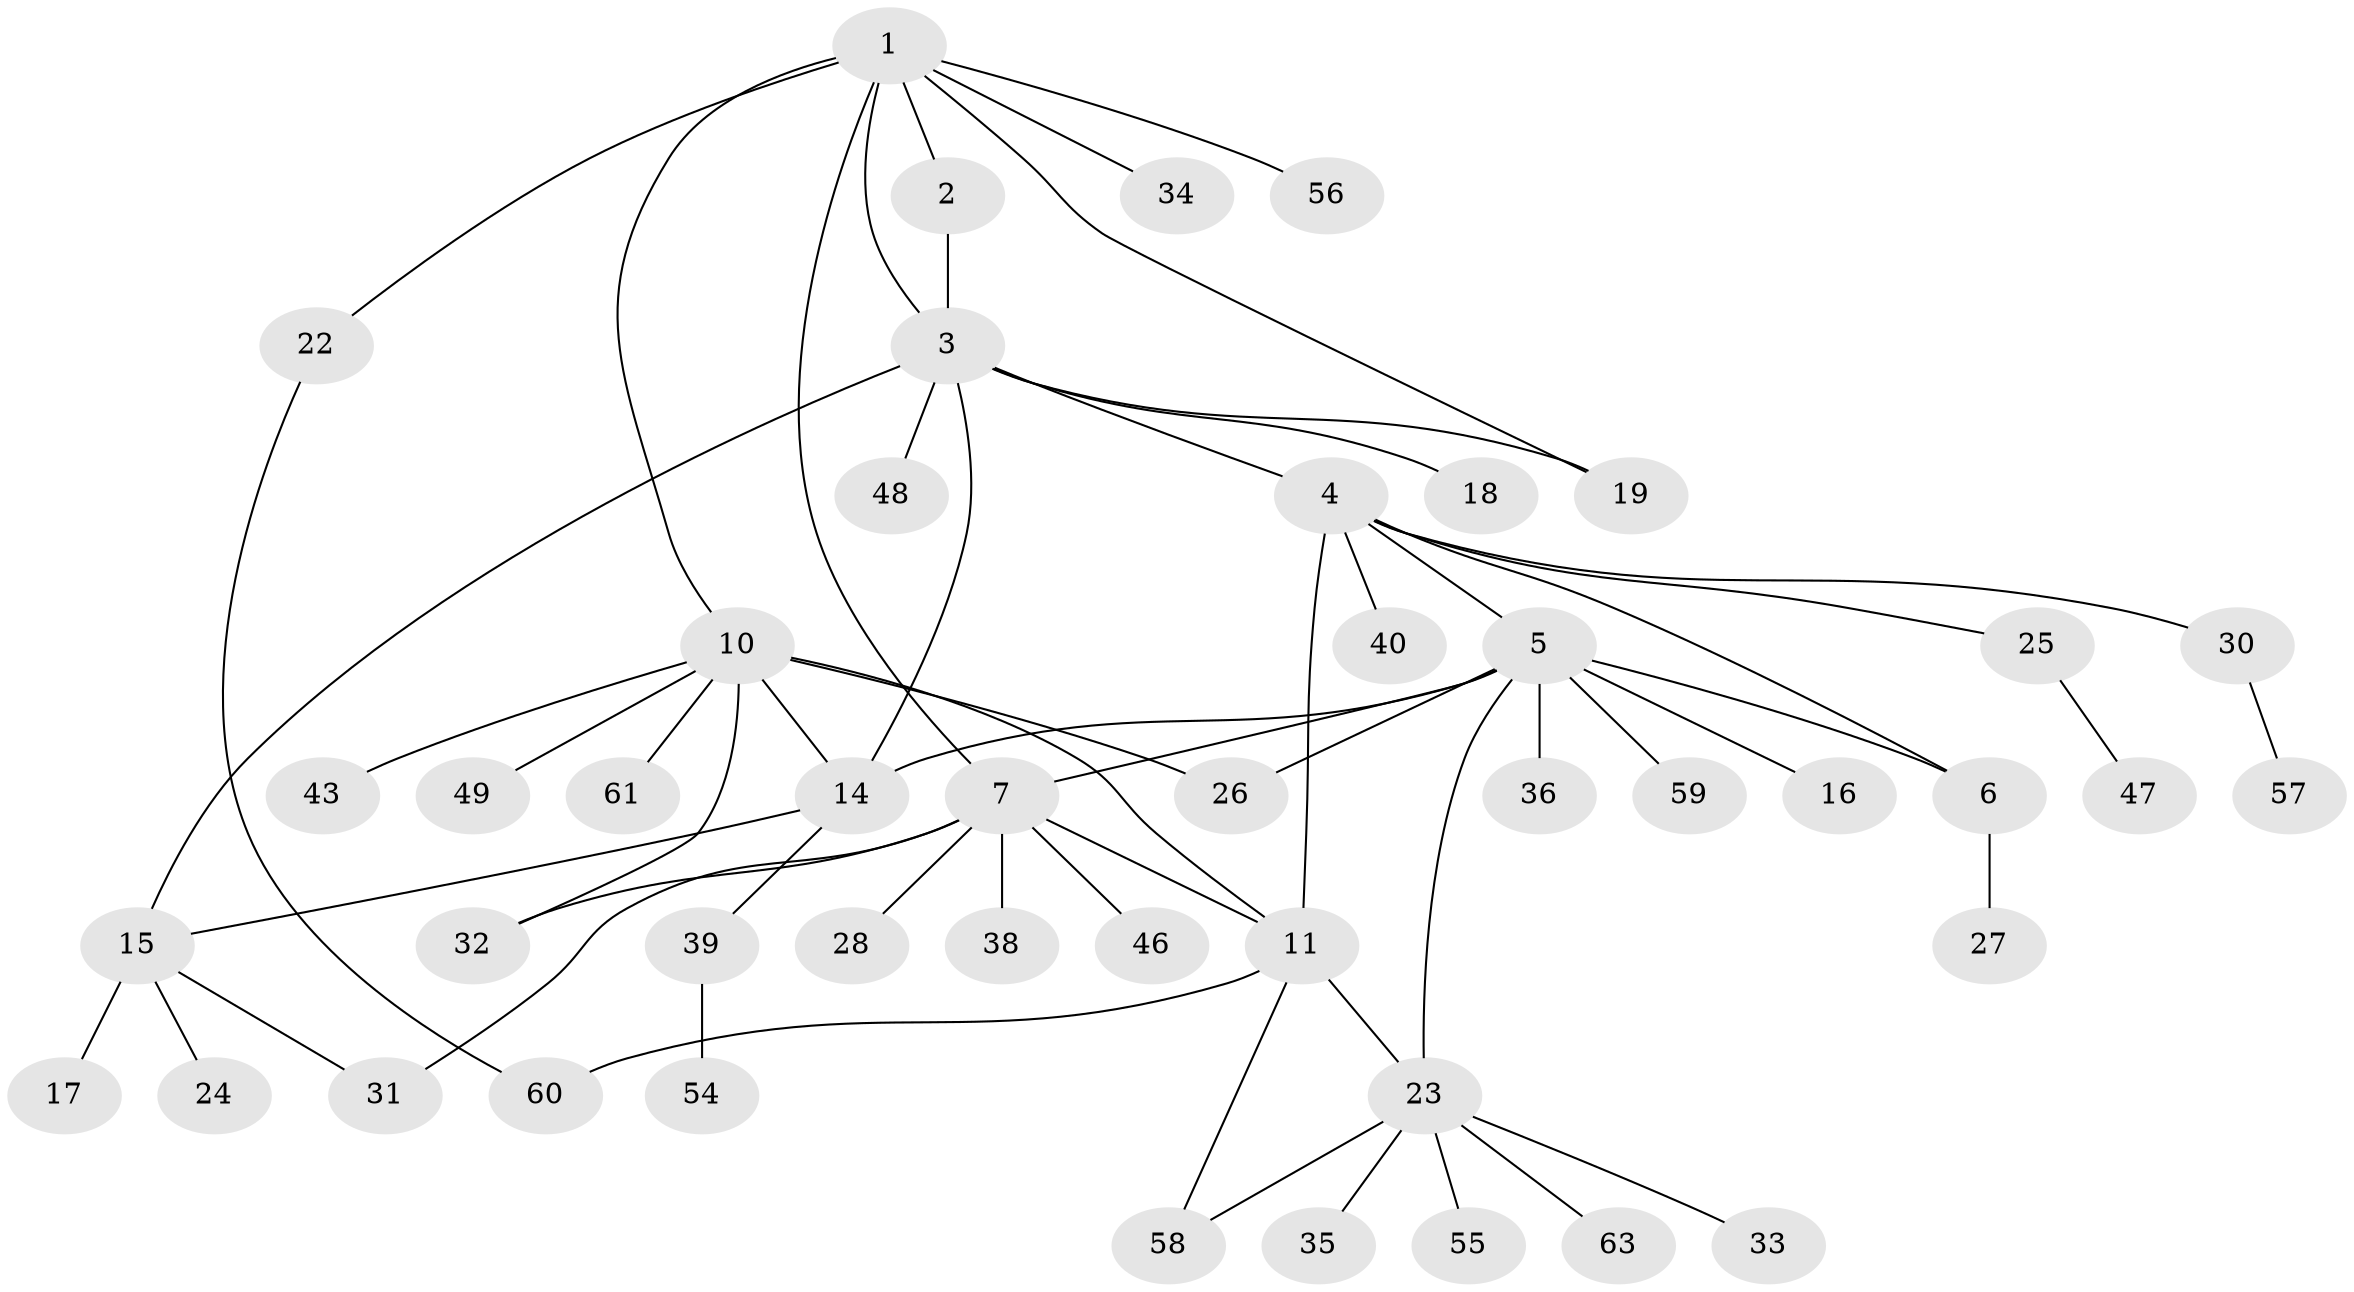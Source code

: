 // Generated by graph-tools (version 1.1) at 2025/24/03/03/25 07:24:13]
// undirected, 46 vertices, 60 edges
graph export_dot {
graph [start="1"]
  node [color=gray90,style=filled];
  1 [super="+52"];
  2 [super="+45"];
  3 [super="+13"];
  4 [super="+20"];
  5 [super="+9"];
  6;
  7 [super="+8"];
  10 [super="+12"];
  11 [super="+29"];
  14 [super="+51"];
  15 [super="+21"];
  16;
  17;
  18;
  19;
  22 [super="+44"];
  23 [super="+37"];
  24 [super="+53"];
  25;
  26;
  27;
  28;
  30 [super="+41"];
  31;
  32 [super="+62"];
  33 [super="+42"];
  34;
  35;
  36;
  38;
  39 [super="+50"];
  40;
  43;
  46;
  47;
  48;
  49;
  54;
  55;
  56;
  57;
  58;
  59;
  60;
  61;
  63;
  1 -- 2;
  1 -- 3;
  1 -- 19;
  1 -- 22;
  1 -- 34;
  1 -- 56;
  1 -- 7;
  1 -- 10;
  2 -- 3;
  3 -- 4;
  3 -- 18;
  3 -- 48;
  3 -- 19;
  3 -- 14;
  3 -- 15;
  4 -- 5;
  4 -- 6;
  4 -- 11;
  4 -- 25;
  4 -- 30;
  4 -- 40;
  5 -- 6;
  5 -- 14 [weight=2];
  5 -- 26;
  5 -- 59;
  5 -- 16;
  5 -- 36;
  5 -- 23;
  5 -- 7 [weight=2];
  6 -- 27;
  7 -- 28;
  7 -- 38;
  7 -- 46;
  7 -- 11;
  7 -- 31;
  7 -- 32;
  10 -- 11 [weight=2];
  10 -- 14;
  10 -- 32;
  10 -- 43;
  10 -- 61;
  10 -- 49;
  10 -- 26;
  11 -- 58;
  11 -- 60;
  11 -- 23;
  14 -- 15;
  14 -- 39;
  15 -- 17;
  15 -- 24;
  15 -- 31;
  22 -- 60;
  23 -- 33;
  23 -- 35;
  23 -- 55;
  23 -- 58;
  23 -- 63;
  25 -- 47;
  30 -- 57;
  39 -- 54;
}
